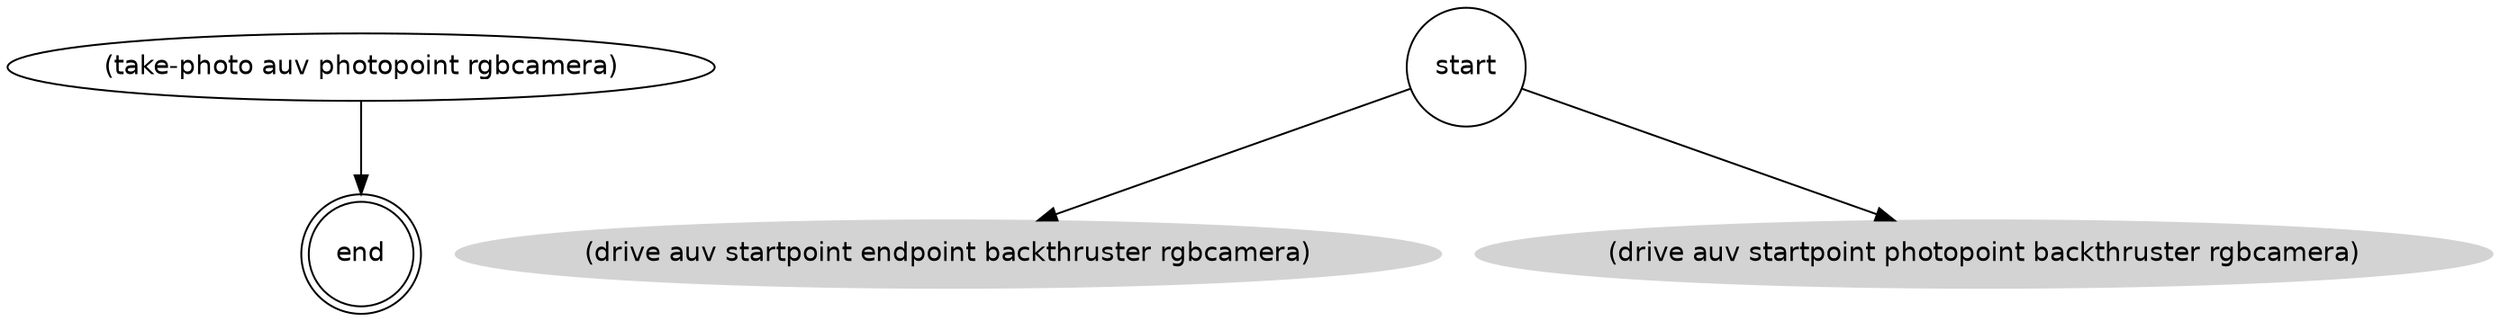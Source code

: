 strict digraph "" {
	graph [fontname=helvetica];
	node [fontname=helvetica,
		label="\N",
		shape=ellipse
	];
	edge [fontname=helvetica];
	"(end)"	[label=end,
		peripheries=2,
		shape=circle];
	"(take-photo auv photopoint rgbcamera)" -> "(end)";
	"(start)"	[label=start,
		peripheries=1,
		shape=circle];
	"(drive auv startpoint endpoint backthruster rgbcamera)"	[color=lightgrey,
		style=filled];
	"(start)" -> "(drive auv startpoint endpoint backthruster rgbcamera)";
	"(drive auv startpoint photopoint backthruster rgbcamera)"	[color=lightgrey,
		style=filled];
	"(start)" -> "(drive auv startpoint photopoint backthruster rgbcamera)";
}
